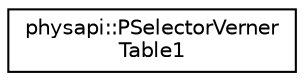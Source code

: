 digraph "Graphical Class Hierarchy"
{
 // LATEX_PDF_SIZE
  edge [fontname="Helvetica",fontsize="10",labelfontname="Helvetica",labelfontsize="10"];
  node [fontname="Helvetica",fontsize="10",shape=record];
  rankdir="LR";
  Node0 [label="physapi::PSelectorVerner\lTable1",height=0.2,width=0.4,color="black", fillcolor="white", style="filled",URL="$classphysapi_1_1_p_selector_verner_table1.html",tooltip=" "];
}
